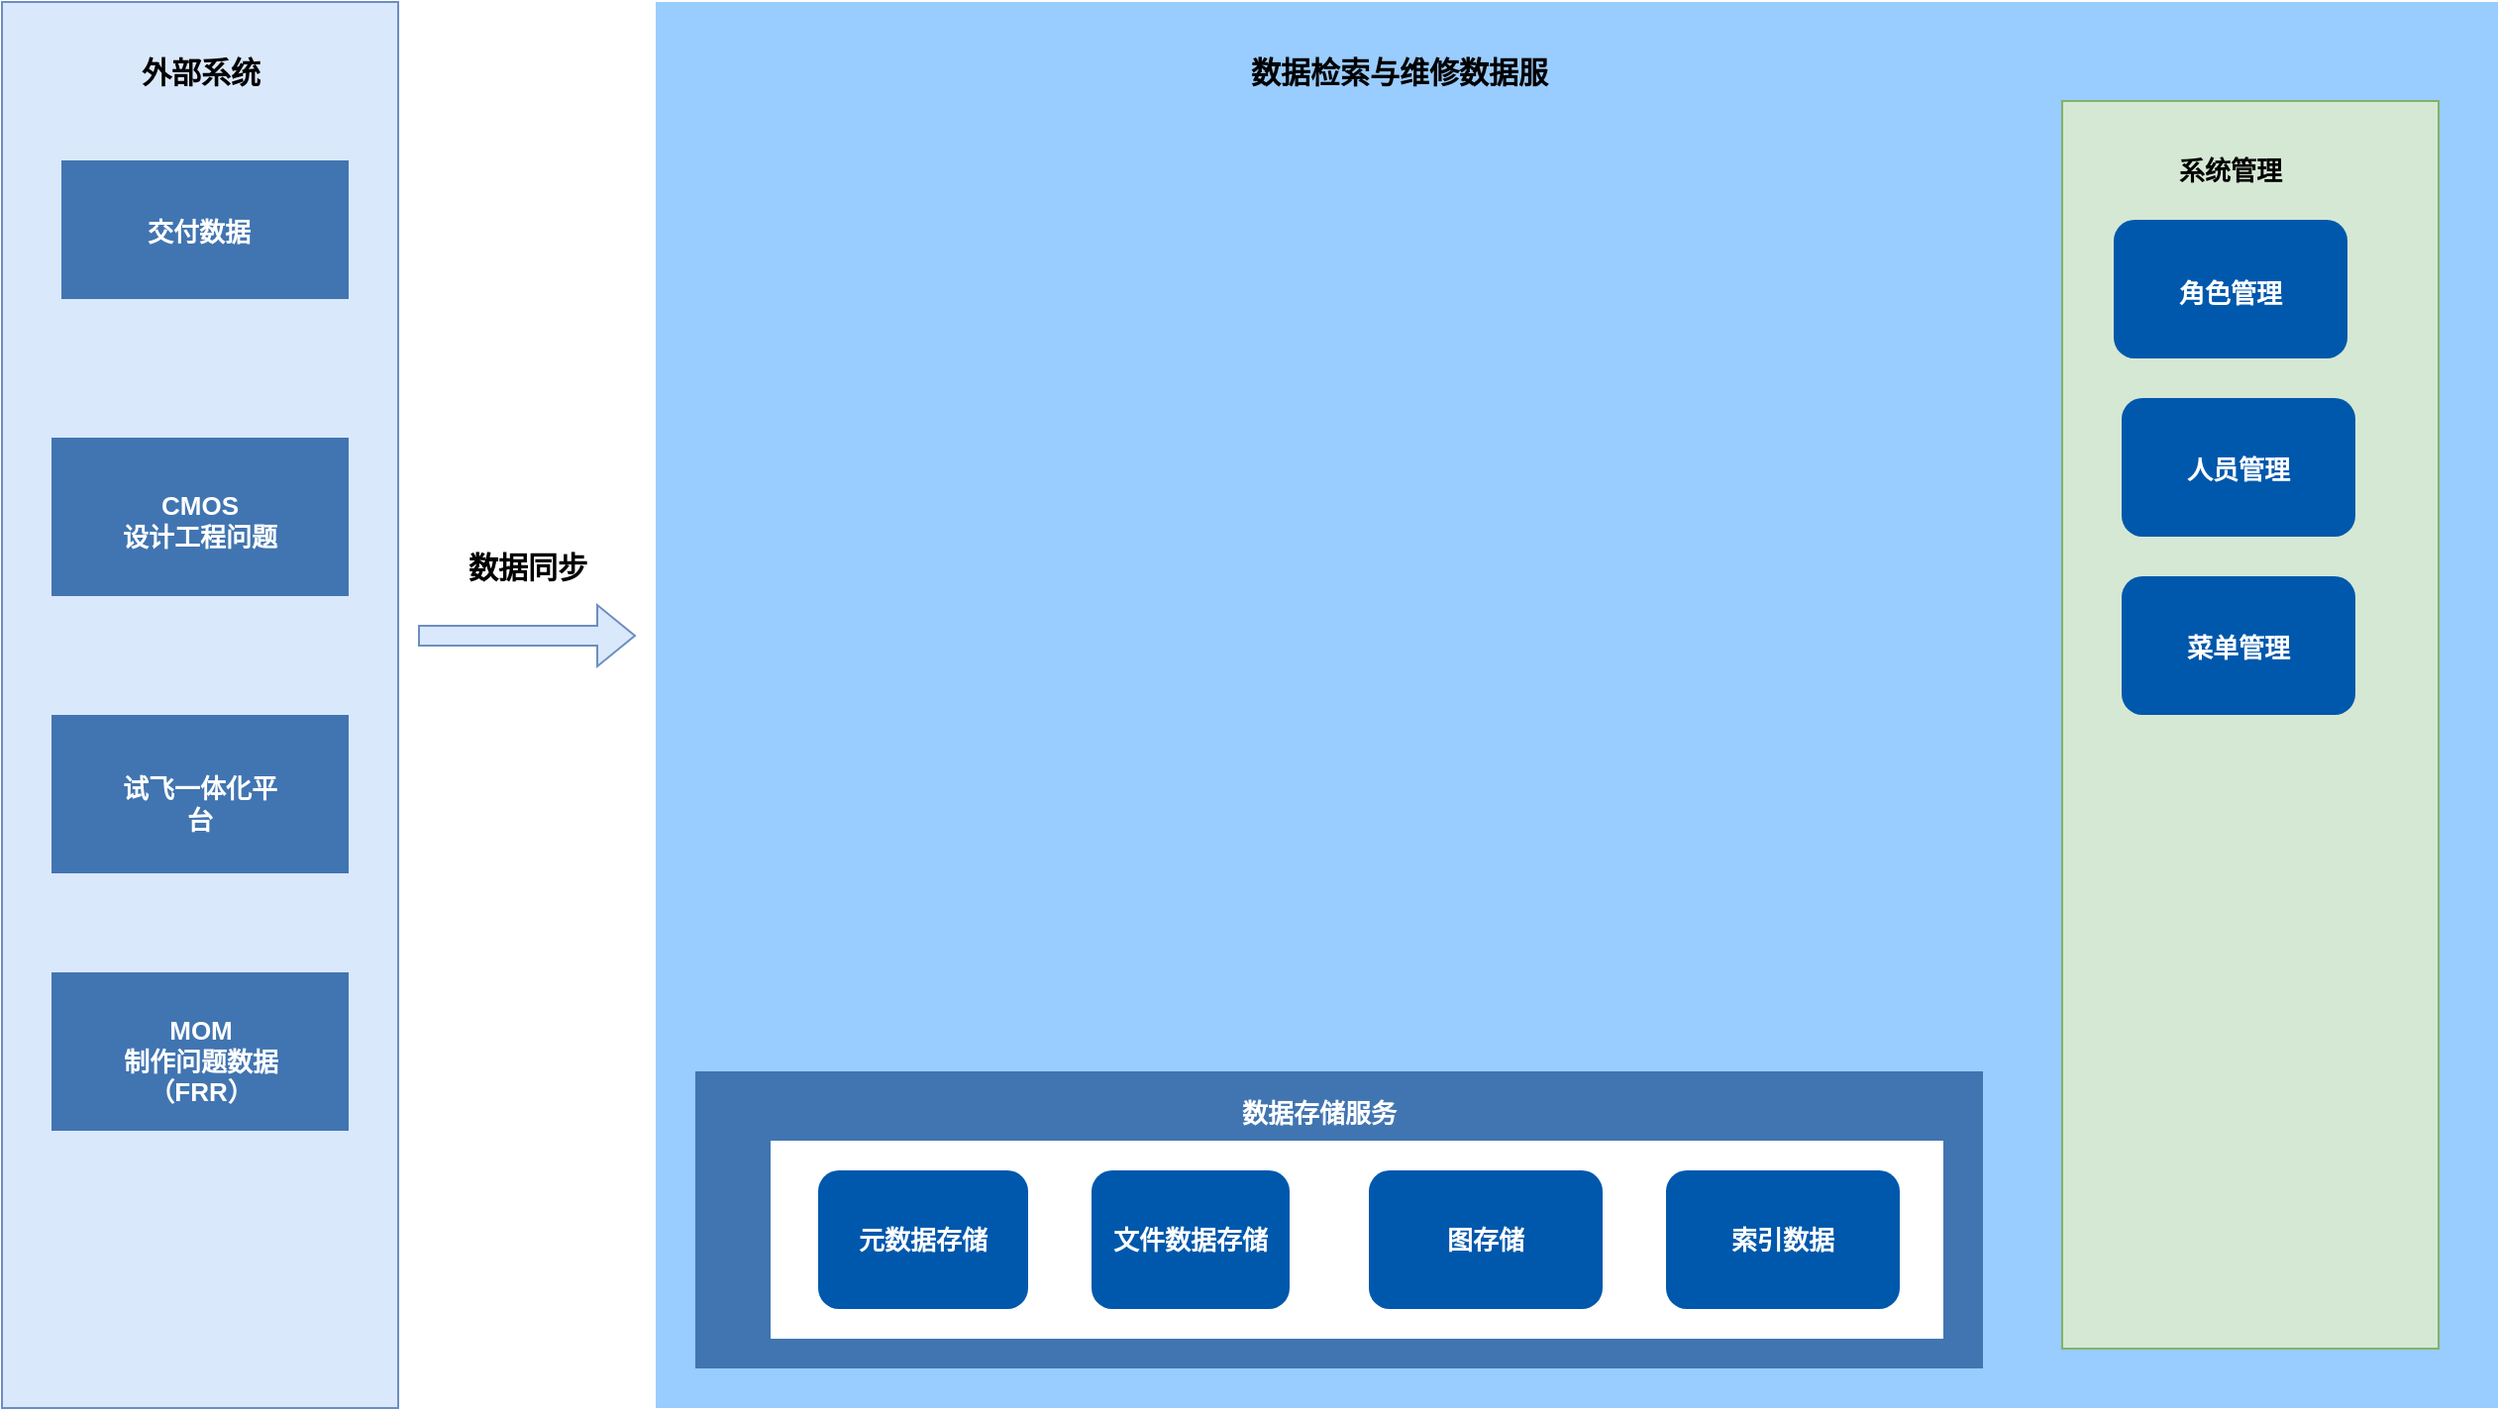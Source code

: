 <mxfile version="24.8.6">
  <diagram name="第 1 页" id="c73X7Lbp8dAQFBpgS6AY">
    <mxGraphModel dx="2127" dy="700" grid="1" gridSize="10" guides="1" tooltips="1" connect="1" arrows="1" fold="1" page="1" pageScale="1" pageWidth="827" pageHeight="1169" math="0" shadow="0">
      <root>
        <mxCell id="0" />
        <mxCell id="1" parent="0" />
        <mxCell id="gah0NT_OzrAsNBO6tPTt-1" value="" style="rounded=0;whiteSpace=wrap;html=1;fillColor=#99CCFF;strokeColor=none;" vertex="1" parent="1">
          <mxGeometry x="320" y="180" width="930" height="710" as="geometry" />
        </mxCell>
        <mxCell id="gah0NT_OzrAsNBO6tPTt-15" value="" style="rounded=0;whiteSpace=wrap;html=1;fillColor=#4175B1;fontStyle=1;fontSize=13;strokeColor=none;" vertex="1" parent="1">
          <mxGeometry x="340" y="720" width="650" height="150" as="geometry" />
        </mxCell>
        <mxCell id="gah0NT_OzrAsNBO6tPTt-24" value="" style="rounded=0;whiteSpace=wrap;html=1;fontStyle=1;fontSize=13;fillColor=#FFFFFF;strokeColor=none;" vertex="1" parent="1">
          <mxGeometry x="378" y="755" width="592" height="100" as="geometry" />
        </mxCell>
        <mxCell id="gah0NT_OzrAsNBO6tPTt-12" value="" style="rounded=0;whiteSpace=wrap;html=1;fillColor=#dae8fc;strokeColor=#6c8ebf;" vertex="1" parent="1">
          <mxGeometry x="-10" y="180" width="200" height="710" as="geometry" />
        </mxCell>
        <mxCell id="gah0NT_OzrAsNBO6tPTt-2" value="数据检索与维修数据服" style="text;html=1;align=center;verticalAlign=middle;resizable=0;points=[];autosize=1;strokeColor=none;fillColor=none;fontStyle=1;fontFamily=Garamond;fontSize=15;strokeWidth=1;" vertex="1" parent="1">
          <mxGeometry x="610" y="200" width="170" height="30" as="geometry" />
        </mxCell>
        <mxCell id="gah0NT_OzrAsNBO6tPTt-3" value="" style="rounded=0;whiteSpace=wrap;html=1;fillColor=#4175B1;fontStyle=1;fontSize=13;strokeColor=none;" vertex="1" parent="1">
          <mxGeometry x="20" y="260" width="145" height="70" as="geometry" />
        </mxCell>
        <mxCell id="gah0NT_OzrAsNBO6tPTt-4" value="外部系统" style="text;html=1;align=center;verticalAlign=middle;resizable=0;points=[];autosize=1;strokeColor=none;fillColor=none;fontStyle=1;fontFamily=Garamond;fontSize=15;strokeWidth=1;" vertex="1" parent="1">
          <mxGeometry x="50" y="200" width="80" height="30" as="geometry" />
        </mxCell>
        <mxCell id="gah0NT_OzrAsNBO6tPTt-5" value="交付数据" style="text;html=1;align=center;verticalAlign=middle;whiteSpace=wrap;rounded=0;fontStyle=1;fontSize=13;strokeColor=none;fontColor=#FFFFFF;" vertex="1" parent="1">
          <mxGeometry x="59" y="280" width="61" height="32" as="geometry" />
        </mxCell>
        <mxCell id="gah0NT_OzrAsNBO6tPTt-6" value="" style="rounded=0;whiteSpace=wrap;html=1;fillColor=#4175B1;fontStyle=1;fontSize=13;strokeColor=none;" vertex="1" parent="1">
          <mxGeometry x="15" y="400" width="150" height="80" as="geometry" />
        </mxCell>
        <mxCell id="gah0NT_OzrAsNBO6tPTt-7" value="CMOS&lt;div&gt;设计工程问题&lt;/div&gt;" style="text;html=1;align=center;verticalAlign=middle;whiteSpace=wrap;rounded=0;fontStyle=1;fontSize=13;strokeColor=none;fontColor=#FFFFFF;" vertex="1" parent="1">
          <mxGeometry x="45" y="427" width="90" height="30" as="geometry" />
        </mxCell>
        <mxCell id="gah0NT_OzrAsNBO6tPTt-8" value="" style="rounded=0;whiteSpace=wrap;html=1;fillColor=#4175B1;fontStyle=1;fontSize=13;strokeColor=none;" vertex="1" parent="1">
          <mxGeometry x="15" y="540" width="150" height="80" as="geometry" />
        </mxCell>
        <mxCell id="gah0NT_OzrAsNBO6tPTt-9" value="试飞一体化平台" style="text;html=1;align=center;verticalAlign=middle;whiteSpace=wrap;rounded=0;fontStyle=1;fontSize=13;strokeColor=none;fontColor=#FFFFFF;" vertex="1" parent="1">
          <mxGeometry x="45" y="570" width="90" height="30" as="geometry" />
        </mxCell>
        <mxCell id="gah0NT_OzrAsNBO6tPTt-10" value="" style="rounded=0;whiteSpace=wrap;html=1;fillColor=#4175B1;fontStyle=1;fontSize=13;strokeColor=none;" vertex="1" parent="1">
          <mxGeometry x="15" y="670" width="150" height="80" as="geometry" />
        </mxCell>
        <mxCell id="gah0NT_OzrAsNBO6tPTt-11" value="MOM&lt;div&gt;制作问题数据（FRR）&lt;/div&gt;" style="text;html=1;align=center;verticalAlign=middle;whiteSpace=wrap;rounded=0;fontStyle=1;fontSize=13;strokeColor=none;fontColor=#FFFFFF;" vertex="1" parent="1">
          <mxGeometry x="33" y="700" width="115" height="30" as="geometry" />
        </mxCell>
        <mxCell id="gah0NT_OzrAsNBO6tPTt-13" value="" style="shape=flexArrow;endArrow=classic;html=1;rounded=0;fillColor=#dae8fc;strokeColor=#6c8ebf;" edge="1" parent="1">
          <mxGeometry width="50" height="50" relative="1" as="geometry">
            <mxPoint x="200" y="500" as="sourcePoint" />
            <mxPoint x="310" y="500" as="targetPoint" />
          </mxGeometry>
        </mxCell>
        <mxCell id="gah0NT_OzrAsNBO6tPTt-14" value="数据同步" style="text;html=1;align=center;verticalAlign=middle;resizable=0;points=[];autosize=1;strokeColor=none;fillColor=none;fontStyle=1;fontFamily=Garamond;fontSize=15;strokeWidth=1;" vertex="1" parent="1">
          <mxGeometry x="215" y="450" width="80" height="30" as="geometry" />
        </mxCell>
        <mxCell id="gah0NT_OzrAsNBO6tPTt-16" value="数据存储服务" style="text;html=1;align=center;verticalAlign=middle;whiteSpace=wrap;rounded=0;fontStyle=1;fontSize=13;strokeColor=none;fontColor=#FFFFFF;" vertex="1" parent="1">
          <mxGeometry x="610" y="726" width="90" height="30" as="geometry" />
        </mxCell>
        <mxCell id="gah0NT_OzrAsNBO6tPTt-17" value="元数据存储" style="rounded=1;whiteSpace=wrap;html=1;fontStyle=1;fontSize=13;strokeColor=none;fillColor=#0058AC;fontColor=#FFFFFF;" vertex="1" parent="1">
          <mxGeometry x="402" y="770" width="106" height="70" as="geometry" />
        </mxCell>
        <mxCell id="gah0NT_OzrAsNBO6tPTt-19" value="文件数据存储" style="rounded=1;whiteSpace=wrap;html=1;fontStyle=1;fontSize=13;strokeColor=none;fillColor=#0058AC;fontColor=#FFFFFF;" vertex="1" parent="1">
          <mxGeometry x="540" y="770" width="100" height="70" as="geometry" />
        </mxCell>
        <mxCell id="gah0NT_OzrAsNBO6tPTt-20" value="" style="rounded=1;whiteSpace=wrap;html=1;fontStyle=1;fontSize=13;strokeColor=none;fillColor=#0058AC;fontColor=#FFFFFF;" vertex="1" parent="1">
          <mxGeometry x="680" y="770" width="118" height="70" as="geometry" />
        </mxCell>
        <mxCell id="gah0NT_OzrAsNBO6tPTt-21" value="" style="rounded=1;whiteSpace=wrap;html=1;fontStyle=1;fontSize=13;strokeColor=none;fillColor=#0058AC;fontColor=#FFFFFF;" vertex="1" parent="1">
          <mxGeometry x="830" y="770" width="118" height="70" as="geometry" />
        </mxCell>
        <mxCell id="gah0NT_OzrAsNBO6tPTt-22" value="图存储" style="text;html=1;align=center;verticalAlign=middle;whiteSpace=wrap;rounded=0;fontStyle=1;fontSize=13;strokeColor=none;fontColor=#FFFFFF;" vertex="1" parent="1">
          <mxGeometry x="694" y="790" width="90" height="30" as="geometry" />
        </mxCell>
        <mxCell id="gah0NT_OzrAsNBO6tPTt-23" value="索引数据" style="text;html=1;align=center;verticalAlign=middle;whiteSpace=wrap;rounded=0;fontStyle=1;fontSize=13;strokeColor=none;fontColor=#FFFFFF;" vertex="1" parent="1">
          <mxGeometry x="844" y="790" width="90" height="30" as="geometry" />
        </mxCell>
        <mxCell id="gah0NT_OzrAsNBO6tPTt-25" value="" style="rounded=0;whiteSpace=wrap;html=1;fillColor=#d5e8d4;fontStyle=1;fontSize=13;strokeColor=#82b366;" vertex="1" parent="1">
          <mxGeometry x="1030" y="230" width="190" height="630" as="geometry" />
        </mxCell>
        <mxCell id="gah0NT_OzrAsNBO6tPTt-26" value="系统管理" style="text;html=1;align=center;verticalAlign=middle;whiteSpace=wrap;rounded=0;fontStyle=1;fontSize=13;strokeColor=none;fontColor=#000000;" vertex="1" parent="1">
          <mxGeometry x="1070" y="250" width="90" height="30" as="geometry" />
        </mxCell>
        <mxCell id="gah0NT_OzrAsNBO6tPTt-30" value="" style="group" vertex="1" connectable="0" parent="1">
          <mxGeometry x="1056" y="290" width="118" height="70" as="geometry" />
        </mxCell>
        <mxCell id="gah0NT_OzrAsNBO6tPTt-28" value="" style="rounded=1;whiteSpace=wrap;html=1;fontStyle=1;fontSize=13;strokeColor=none;fillColor=#0058AC;fontColor=#FFFFFF;" vertex="1" parent="gah0NT_OzrAsNBO6tPTt-30">
          <mxGeometry width="118" height="70" as="geometry" />
        </mxCell>
        <mxCell id="gah0NT_OzrAsNBO6tPTt-29" value="角色管理" style="text;html=1;align=center;verticalAlign=middle;whiteSpace=wrap;rounded=0;fontStyle=1;fontSize=13;strokeColor=none;fontColor=#FFFFFF;" vertex="1" parent="gah0NT_OzrAsNBO6tPTt-30">
          <mxGeometry x="14" y="22" width="90" height="30" as="geometry" />
        </mxCell>
        <mxCell id="gah0NT_OzrAsNBO6tPTt-31" value="" style="group" vertex="1" connectable="0" parent="1">
          <mxGeometry x="1060" y="380" width="118" height="70" as="geometry" />
        </mxCell>
        <mxCell id="gah0NT_OzrAsNBO6tPTt-32" value="" style="rounded=1;whiteSpace=wrap;html=1;fontStyle=1;fontSize=13;strokeColor=none;fillColor=#0058AC;fontColor=#FFFFFF;" vertex="1" parent="gah0NT_OzrAsNBO6tPTt-31">
          <mxGeometry width="118" height="70" as="geometry" />
        </mxCell>
        <mxCell id="gah0NT_OzrAsNBO6tPTt-33" value="人员管理" style="text;html=1;align=center;verticalAlign=middle;whiteSpace=wrap;rounded=0;fontStyle=1;fontSize=13;strokeColor=none;fontColor=#FFFFFF;" vertex="1" parent="gah0NT_OzrAsNBO6tPTt-31">
          <mxGeometry x="14" y="22" width="90" height="28" as="geometry" />
        </mxCell>
        <mxCell id="gah0NT_OzrAsNBO6tPTt-35" value="" style="group" vertex="1" connectable="0" parent="1">
          <mxGeometry x="1060" y="470" width="118" height="70" as="geometry" />
        </mxCell>
        <mxCell id="gah0NT_OzrAsNBO6tPTt-36" value="" style="rounded=1;whiteSpace=wrap;html=1;fontStyle=1;fontSize=13;strokeColor=none;fillColor=#0058AC;fontColor=#FFFFFF;" vertex="1" parent="gah0NT_OzrAsNBO6tPTt-35">
          <mxGeometry width="118" height="70" as="geometry" />
        </mxCell>
        <mxCell id="gah0NT_OzrAsNBO6tPTt-37" value="菜单管理" style="text;html=1;align=center;verticalAlign=middle;whiteSpace=wrap;rounded=0;fontStyle=1;fontSize=13;strokeColor=none;fontColor=#FFFFFF;" vertex="1" parent="gah0NT_OzrAsNBO6tPTt-35">
          <mxGeometry x="14" y="22" width="90" height="28" as="geometry" />
        </mxCell>
      </root>
    </mxGraphModel>
  </diagram>
</mxfile>
